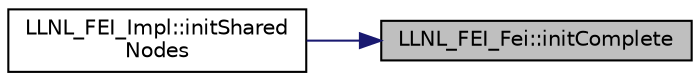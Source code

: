 digraph "LLNL_FEI_Fei::initComplete"
{
 // LATEX_PDF_SIZE
  edge [fontname="Helvetica",fontsize="10",labelfontname="Helvetica",labelfontsize="10"];
  node [fontname="Helvetica",fontsize="10",shape=record];
  rankdir="RL";
  Node1 [label="LLNL_FEI_Fei::initComplete",height=0.2,width=0.4,color="black", fillcolor="grey75", style="filled", fontcolor="black",tooltip=" "];
  Node1 -> Node2 [dir="back",color="midnightblue",fontsize="10",style="solid",fontname="Helvetica"];
  Node2 [label="LLNL_FEI_Impl::initShared\lNodes",height=0.2,width=0.4,color="black", fillcolor="white", style="filled",URL="$class_l_l_n_l___f_e_i___impl.html#a79ebb0e1319aa48b8e0181d9a5719795",tooltip=" "];
}
